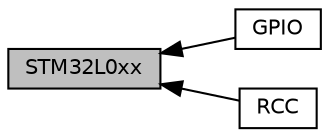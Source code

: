 digraph "STM32L0xx"
{
  edge [fontname="Helvetica",fontsize="10",labelfontname="Helvetica",labelfontsize="10"];
  node [fontname="Helvetica",fontsize="10",shape=record];
  rankdir=LR;
  Node1 [label="GPIO",height=0.2,width=0.4,color="black", fillcolor="white", style="filled",URL="$group__gpio__file.html",tooltip="libopencm3 STM32L0xx General Purpose I/O "];
  Node2 [label="RCC",height=0.2,width=0.4,color="black", fillcolor="white", style="filled",URL="$group__STM32L0xx-rcc-file.html",tooltip="libopencm3 STM32L0xx Reset and Clock Control "];
  Node0 [label="STM32L0xx",height=0.2,width=0.4,color="black", fillcolor="grey75", style="filled", fontcolor="black"];
  Node0->Node1 [shape=plaintext, dir="back", style="solid"];
  Node0->Node2 [shape=plaintext, dir="back", style="solid"];
}
